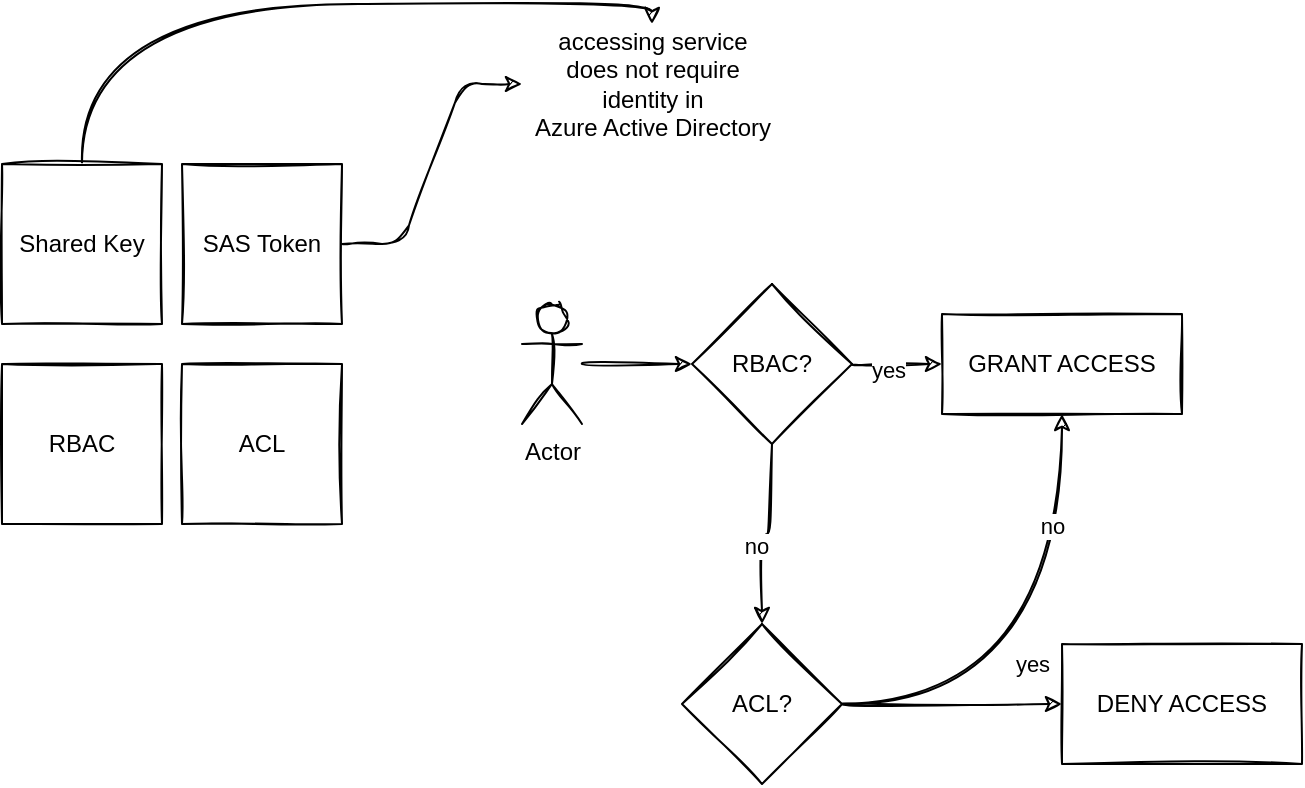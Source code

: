 <mxfile>
    <diagram id="gr5mJE9-ZrQoOutYk0MW" name="Page-1">
        <mxGraphModel dx="654" dy="589" grid="1" gridSize="10" guides="1" tooltips="1" connect="1" arrows="1" fold="1" page="1" pageScale="1" pageWidth="850" pageHeight="1100" math="0" shadow="0">
            <root>
                <mxCell id="0"/>
                <mxCell id="1" parent="0"/>
                <mxCell id="8" style="edgeStyle=orthogonalEdgeStyle;html=1;curved=1;sketch=1;" edge="1" parent="1" source="2" target="6">
                    <mxGeometry relative="1" as="geometry">
                        <Array as="points">
                            <mxPoint x="180" y="70"/>
                            <mxPoint x="465" y="70"/>
                        </Array>
                    </mxGeometry>
                </mxCell>
                <mxCell id="2" value="Shared Key" style="whiteSpace=wrap;html=1;aspect=fixed;sketch=1;" vertex="1" parent="1">
                    <mxGeometry x="140" y="150" width="80" height="80" as="geometry"/>
                </mxCell>
                <mxCell id="7" style="edgeStyle=entityRelationEdgeStyle;html=1;sketch=1;" edge="1" parent="1" source="3" target="6">
                    <mxGeometry relative="1" as="geometry"/>
                </mxCell>
                <mxCell id="3" value="SAS Token" style="whiteSpace=wrap;html=1;aspect=fixed;sketch=1;" vertex="1" parent="1">
                    <mxGeometry x="230" y="150" width="80" height="80" as="geometry"/>
                </mxCell>
                <mxCell id="4" value="RBAC" style="whiteSpace=wrap;html=1;aspect=fixed;sketch=1;" vertex="1" parent="1">
                    <mxGeometry x="140" y="250" width="80" height="80" as="geometry"/>
                </mxCell>
                <mxCell id="5" value="ACL" style="whiteSpace=wrap;html=1;aspect=fixed;sketch=1;" vertex="1" parent="1">
                    <mxGeometry x="230" y="250" width="80" height="80" as="geometry"/>
                </mxCell>
                <mxCell id="6" value="accessing service &lt;br&gt;does not require&lt;br&gt;identity in &lt;br&gt;Azure Active Directory" style="text;html=1;align=center;verticalAlign=middle;resizable=0;points=[];autosize=1;strokeColor=none;sketch=1;" vertex="1" parent="1">
                    <mxGeometry x="400" y="80" width="130" height="60" as="geometry"/>
                </mxCell>
                <mxCell id="12" value="" style="edgeStyle=orthogonalEdgeStyle;curved=1;sketch=1;html=1;" edge="1" parent="1" source="10" target="11">
                    <mxGeometry relative="1" as="geometry"/>
                </mxCell>
                <mxCell id="10" value="Actor" style="shape=umlActor;verticalLabelPosition=bottom;verticalAlign=top;html=1;sketch=1;" vertex="1" parent="1">
                    <mxGeometry x="400" y="220" width="30" height="60" as="geometry"/>
                </mxCell>
                <mxCell id="17" value="" style="edgeStyle=orthogonalEdgeStyle;curved=1;sketch=1;html=1;" edge="1" parent="1" source="11" target="16">
                    <mxGeometry relative="1" as="geometry"/>
                </mxCell>
                <mxCell id="18" value="no" style="edgeLabel;html=1;align=center;verticalAlign=middle;resizable=0;points=[];" vertex="1" connectable="0" parent="17">
                    <mxGeometry x="0.175" y="-3" relative="1" as="geometry">
                        <mxPoint as="offset"/>
                    </mxGeometry>
                </mxCell>
                <mxCell id="20" value="" style="edgeStyle=orthogonalEdgeStyle;curved=1;sketch=1;html=1;" edge="1" parent="1" source="11" target="19">
                    <mxGeometry relative="1" as="geometry"/>
                </mxCell>
                <mxCell id="25" value="yes" style="edgeLabel;html=1;align=center;verticalAlign=middle;resizable=0;points=[];" vertex="1" connectable="0" parent="20">
                    <mxGeometry x="-0.2" y="-3" relative="1" as="geometry">
                        <mxPoint as="offset"/>
                    </mxGeometry>
                </mxCell>
                <mxCell id="11" value="RBAC?" style="rhombus;whiteSpace=wrap;html=1;verticalAlign=middle;sketch=1;" vertex="1" parent="1">
                    <mxGeometry x="485" y="210" width="80" height="80" as="geometry"/>
                </mxCell>
                <mxCell id="23" style="edgeStyle=orthogonalEdgeStyle;curved=1;sketch=1;html=1;" edge="1" parent="1" source="16" target="19">
                    <mxGeometry relative="1" as="geometry">
                        <Array as="points">
                            <mxPoint x="670" y="420"/>
                        </Array>
                    </mxGeometry>
                </mxCell>
                <mxCell id="24" value="yes" style="edgeLabel;html=1;align=center;verticalAlign=middle;resizable=0;points=[];" vertex="1" connectable="0" parent="23">
                    <mxGeometry x="0.021" y="15" relative="1" as="geometry">
                        <mxPoint as="offset"/>
                    </mxGeometry>
                </mxCell>
                <mxCell id="28" value="no" style="edgeLabel;html=1;align=center;verticalAlign=middle;resizable=0;points=[];" vertex="1" connectable="0" parent="23">
                    <mxGeometry x="0.561" y="5" relative="1" as="geometry">
                        <mxPoint as="offset"/>
                    </mxGeometry>
                </mxCell>
                <mxCell id="27" value="" style="edgeStyle=orthogonalEdgeStyle;curved=1;sketch=1;html=1;" edge="1" parent="1" source="16" target="26">
                    <mxGeometry relative="1" as="geometry"/>
                </mxCell>
                <mxCell id="16" value="ACL?" style="rhombus;whiteSpace=wrap;html=1;verticalAlign=middle;sketch=1;" vertex="1" parent="1">
                    <mxGeometry x="480" y="380" width="80" height="80" as="geometry"/>
                </mxCell>
                <mxCell id="19" value="GRANT ACCESS" style="whiteSpace=wrap;html=1;sketch=1;" vertex="1" parent="1">
                    <mxGeometry x="610" y="225" width="120" height="50" as="geometry"/>
                </mxCell>
                <mxCell id="26" value="DENY ACCESS" style="whiteSpace=wrap;html=1;sketch=1;" vertex="1" parent="1">
                    <mxGeometry x="670" y="390" width="120" height="60" as="geometry"/>
                </mxCell>
            </root>
        </mxGraphModel>
    </diagram>
</mxfile>